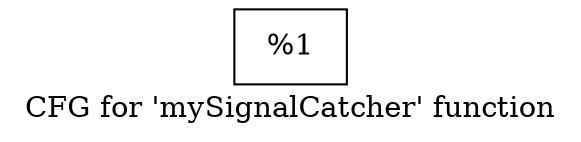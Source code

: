 digraph "CFG for 'mySignalCatcher' function" {
	label="CFG for 'mySignalCatcher' function";

	Node0x19dad30 [shape=record,label="{%1}"];
}
